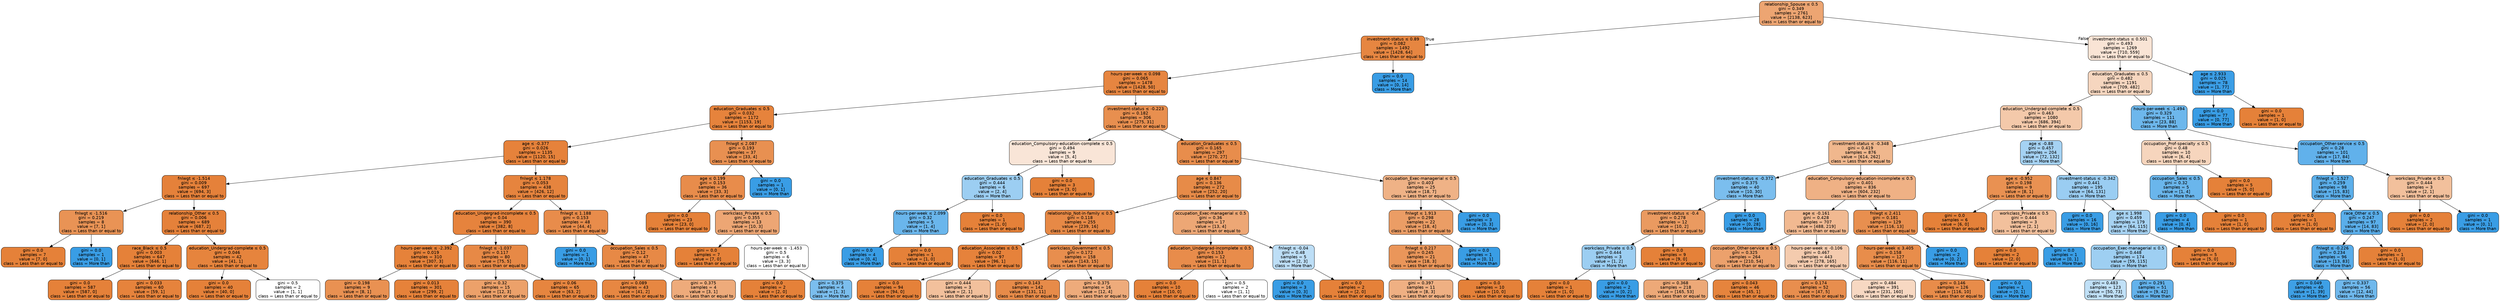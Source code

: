 digraph Tree {
node [shape=box, style="filled, rounded", color="black", fontname=helvetica] ;
edge [fontname=helvetica] ;
0 [label=<relationship_Spouse &le; 0.5<br/>gini = 0.349<br/>samples = 2761<br/>value = [2138, 623]<br/>class = Less than or equal to>, fillcolor="#e58139b5"] ;
1 [label=<investment-status &le; 0.89<br/>gini = 0.082<br/>samples = 1492<br/>value = [1428, 64]<br/>class = Less than or equal to>, fillcolor="#e58139f4"] ;
0 -> 1 [labeldistance=2.5, labelangle=45, headlabel="True"] ;
2 [label=<hours-per-week &le; 0.098<br/>gini = 0.065<br/>samples = 1478<br/>value = [1428, 50]<br/>class = Less than or equal to>, fillcolor="#e58139f6"] ;
1 -> 2 ;
3 [label=<education_Graduates &le; 0.5<br/>gini = 0.032<br/>samples = 1172<br/>value = [1153, 19]<br/>class = Less than or equal to>, fillcolor="#e58139fb"] ;
2 -> 3 ;
4 [label=<age &le; -0.377<br/>gini = 0.026<br/>samples = 1135<br/>value = [1120, 15]<br/>class = Less than or equal to>, fillcolor="#e58139fc"] ;
3 -> 4 ;
5 [label=<fnlwgt &le; -1.514<br/>gini = 0.009<br/>samples = 697<br/>value = [694, 3]<br/>class = Less than or equal to>, fillcolor="#e58139fe"] ;
4 -> 5 ;
6 [label=<fnlwgt &le; -1.516<br/>gini = 0.219<br/>samples = 8<br/>value = [7, 1]<br/>class = Less than or equal to>, fillcolor="#e58139db"] ;
5 -> 6 ;
7 [label=<gini = 0.0<br/>samples = 7<br/>value = [7, 0]<br/>class = Less than or equal to>, fillcolor="#e58139ff"] ;
6 -> 7 ;
8 [label=<gini = 0.0<br/>samples = 1<br/>value = [0, 1]<br/>class = More than>, fillcolor="#399de5ff"] ;
6 -> 8 ;
9 [label=<relationship_Other &le; 0.5<br/>gini = 0.006<br/>samples = 689<br/>value = [687, 2]<br/>class = Less than or equal to>, fillcolor="#e58139fe"] ;
5 -> 9 ;
10 [label=<race_Black &le; 0.5<br/>gini = 0.003<br/>samples = 647<br/>value = [646, 1]<br/>class = Less than or equal to>, fillcolor="#e58139ff"] ;
9 -> 10 ;
11 [label=<gini = 0.0<br/>samples = 587<br/>value = [587, 0]<br/>class = Less than or equal to>, fillcolor="#e58139ff"] ;
10 -> 11 ;
12 [label=<gini = 0.033<br/>samples = 60<br/>value = [59, 1]<br/>class = Less than or equal to>, fillcolor="#e58139fb"] ;
10 -> 12 ;
13 [label=<education_Undergrad-complete &le; 0.5<br/>gini = 0.046<br/>samples = 42<br/>value = [41, 1]<br/>class = Less than or equal to>, fillcolor="#e58139f9"] ;
9 -> 13 ;
14 [label=<gini = 0.0<br/>samples = 40<br/>value = [40, 0]<br/>class = Less than or equal to>, fillcolor="#e58139ff"] ;
13 -> 14 ;
15 [label=<gini = 0.5<br/>samples = 2<br/>value = [1, 1]<br/>class = Less than or equal to>, fillcolor="#e5813900"] ;
13 -> 15 ;
16 [label=<fnlwgt &le; 1.178<br/>gini = 0.053<br/>samples = 438<br/>value = [426, 12]<br/>class = Less than or equal to>, fillcolor="#e58139f8"] ;
4 -> 16 ;
17 [label=<education_Undergrad-incomplete &le; 0.5<br/>gini = 0.04<br/>samples = 390<br/>value = [382, 8]<br/>class = Less than or equal to>, fillcolor="#e58139fa"] ;
16 -> 17 ;
18 [label=<hours-per-week &le; -2.392<br/>gini = 0.019<br/>samples = 310<br/>value = [307, 3]<br/>class = Less than or equal to>, fillcolor="#e58139fd"] ;
17 -> 18 ;
19 [label=<gini = 0.198<br/>samples = 9<br/>value = [8, 1]<br/>class = Less than or equal to>, fillcolor="#e58139df"] ;
18 -> 19 ;
20 [label=<gini = 0.013<br/>samples = 301<br/>value = [299, 2]<br/>class = Less than or equal to>, fillcolor="#e58139fd"] ;
18 -> 20 ;
21 [label=<fnlwgt &le; -1.037<br/>gini = 0.117<br/>samples = 80<br/>value = [75, 5]<br/>class = Less than or equal to>, fillcolor="#e58139ee"] ;
17 -> 21 ;
22 [label=<gini = 0.32<br/>samples = 15<br/>value = [12, 3]<br/>class = Less than or equal to>, fillcolor="#e58139bf"] ;
21 -> 22 ;
23 [label=<gini = 0.06<br/>samples = 65<br/>value = [63, 2]<br/>class = Less than or equal to>, fillcolor="#e58139f7"] ;
21 -> 23 ;
24 [label=<fnlwgt &le; 1.188<br/>gini = 0.153<br/>samples = 48<br/>value = [44, 4]<br/>class = Less than or equal to>, fillcolor="#e58139e8"] ;
16 -> 24 ;
25 [label=<gini = 0.0<br/>samples = 1<br/>value = [0, 1]<br/>class = More than>, fillcolor="#399de5ff"] ;
24 -> 25 ;
26 [label=<occupation_Sales &le; 0.5<br/>gini = 0.12<br/>samples = 47<br/>value = [44, 3]<br/>class = Less than or equal to>, fillcolor="#e58139ee"] ;
24 -> 26 ;
27 [label=<gini = 0.089<br/>samples = 43<br/>value = [41, 2]<br/>class = Less than or equal to>, fillcolor="#e58139f3"] ;
26 -> 27 ;
28 [label=<gini = 0.375<br/>samples = 4<br/>value = [3, 1]<br/>class = Less than or equal to>, fillcolor="#e58139aa"] ;
26 -> 28 ;
29 [label=<fnlwgt &le; 2.087<br/>gini = 0.193<br/>samples = 37<br/>value = [33, 4]<br/>class = Less than or equal to>, fillcolor="#e58139e0"] ;
3 -> 29 ;
30 [label=<age &le; 0.199<br/>gini = 0.153<br/>samples = 36<br/>value = [33, 3]<br/>class = Less than or equal to>, fillcolor="#e58139e8"] ;
29 -> 30 ;
31 [label=<gini = 0.0<br/>samples = 23<br/>value = [23, 0]<br/>class = Less than or equal to>, fillcolor="#e58139ff"] ;
30 -> 31 ;
32 [label=<workclass_Private &le; 0.5<br/>gini = 0.355<br/>samples = 13<br/>value = [10, 3]<br/>class = Less than or equal to>, fillcolor="#e58139b3"] ;
30 -> 32 ;
33 [label=<gini = 0.0<br/>samples = 7<br/>value = [7, 0]<br/>class = Less than or equal to>, fillcolor="#e58139ff"] ;
32 -> 33 ;
34 [label=<hours-per-week &le; -1.453<br/>gini = 0.5<br/>samples = 6<br/>value = [3, 3]<br/>class = Less than or equal to>, fillcolor="#e5813900"] ;
32 -> 34 ;
35 [label=<gini = 0.0<br/>samples = 2<br/>value = [2, 0]<br/>class = Less than or equal to>, fillcolor="#e58139ff"] ;
34 -> 35 ;
36 [label=<gini = 0.375<br/>samples = 4<br/>value = [1, 3]<br/>class = More than>, fillcolor="#399de5aa"] ;
34 -> 36 ;
37 [label=<gini = 0.0<br/>samples = 1<br/>value = [0, 1]<br/>class = More than>, fillcolor="#399de5ff"] ;
29 -> 37 ;
38 [label=<investment-status &le; -0.223<br/>gini = 0.182<br/>samples = 306<br/>value = [275, 31]<br/>class = Less than or equal to>, fillcolor="#e58139e2"] ;
2 -> 38 ;
39 [label=<education_Compulsory-education-complete &le; 0.5<br/>gini = 0.494<br/>samples = 9<br/>value = [5, 4]<br/>class = Less than or equal to>, fillcolor="#e5813933"] ;
38 -> 39 ;
40 [label=<education_Graduates &le; 0.5<br/>gini = 0.444<br/>samples = 6<br/>value = [2, 4]<br/>class = More than>, fillcolor="#399de57f"] ;
39 -> 40 ;
41 [label=<hours-per-week &le; 2.099<br/>gini = 0.32<br/>samples = 5<br/>value = [1, 4]<br/>class = More than>, fillcolor="#399de5bf"] ;
40 -> 41 ;
42 [label=<gini = 0.0<br/>samples = 4<br/>value = [0, 4]<br/>class = More than>, fillcolor="#399de5ff"] ;
41 -> 42 ;
43 [label=<gini = 0.0<br/>samples = 1<br/>value = [1, 0]<br/>class = Less than or equal to>, fillcolor="#e58139ff"] ;
41 -> 43 ;
44 [label=<gini = 0.0<br/>samples = 1<br/>value = [1, 0]<br/>class = Less than or equal to>, fillcolor="#e58139ff"] ;
40 -> 44 ;
45 [label=<gini = 0.0<br/>samples = 3<br/>value = [3, 0]<br/>class = Less than or equal to>, fillcolor="#e58139ff"] ;
39 -> 45 ;
46 [label=<education_Graduates &le; 0.5<br/>gini = 0.165<br/>samples = 297<br/>value = [270, 27]<br/>class = Less than or equal to>, fillcolor="#e58139e6"] ;
38 -> 46 ;
47 [label=<age &le; 0.847<br/>gini = 0.136<br/>samples = 272<br/>value = [252, 20]<br/>class = Less than or equal to>, fillcolor="#e58139eb"] ;
46 -> 47 ;
48 [label=<relationship_Not-in-family &le; 0.5<br/>gini = 0.118<br/>samples = 255<br/>value = [239, 16]<br/>class = Less than or equal to>, fillcolor="#e58139ee"] ;
47 -> 48 ;
49 [label=<education_Associates &le; 0.5<br/>gini = 0.02<br/>samples = 97<br/>value = [96, 1]<br/>class = Less than or equal to>, fillcolor="#e58139fc"] ;
48 -> 49 ;
50 [label=<gini = 0.0<br/>samples = 94<br/>value = [94, 0]<br/>class = Less than or equal to>, fillcolor="#e58139ff"] ;
49 -> 50 ;
51 [label=<gini = 0.444<br/>samples = 3<br/>value = [2, 1]<br/>class = Less than or equal to>, fillcolor="#e581397f"] ;
49 -> 51 ;
52 [label=<workclass_Government &le; 0.5<br/>gini = 0.172<br/>samples = 158<br/>value = [143, 15]<br/>class = Less than or equal to>, fillcolor="#e58139e4"] ;
48 -> 52 ;
53 [label=<gini = 0.143<br/>samples = 142<br/>value = [131, 11]<br/>class = Less than or equal to>, fillcolor="#e58139ea"] ;
52 -> 53 ;
54 [label=<gini = 0.375<br/>samples = 16<br/>value = [12, 4]<br/>class = Less than or equal to>, fillcolor="#e58139aa"] ;
52 -> 54 ;
55 [label=<occupation_Exec-managerial &le; 0.5<br/>gini = 0.36<br/>samples = 17<br/>value = [13, 4]<br/>class = Less than or equal to>, fillcolor="#e58139b1"] ;
47 -> 55 ;
56 [label=<education_Undergrad-incomplete &le; 0.5<br/>gini = 0.153<br/>samples = 12<br/>value = [11, 1]<br/>class = Less than or equal to>, fillcolor="#e58139e8"] ;
55 -> 56 ;
57 [label=<gini = 0.0<br/>samples = 10<br/>value = [10, 0]<br/>class = Less than or equal to>, fillcolor="#e58139ff"] ;
56 -> 57 ;
58 [label=<gini = 0.5<br/>samples = 2<br/>value = [1, 1]<br/>class = Less than or equal to>, fillcolor="#e5813900"] ;
56 -> 58 ;
59 [label=<fnlwgt &le; -0.04<br/>gini = 0.48<br/>samples = 5<br/>value = [2, 3]<br/>class = More than>, fillcolor="#399de555"] ;
55 -> 59 ;
60 [label=<gini = 0.0<br/>samples = 3<br/>value = [0, 3]<br/>class = More than>, fillcolor="#399de5ff"] ;
59 -> 60 ;
61 [label=<gini = 0.0<br/>samples = 2<br/>value = [2, 0]<br/>class = Less than or equal to>, fillcolor="#e58139ff"] ;
59 -> 61 ;
62 [label=<occupation_Exec-managerial &le; 0.5<br/>gini = 0.403<br/>samples = 25<br/>value = [18, 7]<br/>class = Less than or equal to>, fillcolor="#e581399c"] ;
46 -> 62 ;
63 [label=<fnlwgt &le; 1.913<br/>gini = 0.298<br/>samples = 22<br/>value = [18, 4]<br/>class = Less than or equal to>, fillcolor="#e58139c6"] ;
62 -> 63 ;
64 [label=<fnlwgt &le; 0.217<br/>gini = 0.245<br/>samples = 21<br/>value = [18, 3]<br/>class = Less than or equal to>, fillcolor="#e58139d4"] ;
63 -> 64 ;
65 [label=<gini = 0.397<br/>samples = 11<br/>value = [8, 3]<br/>class = Less than or equal to>, fillcolor="#e581399f"] ;
64 -> 65 ;
66 [label=<gini = 0.0<br/>samples = 10<br/>value = [10, 0]<br/>class = Less than or equal to>, fillcolor="#e58139ff"] ;
64 -> 66 ;
67 [label=<gini = 0.0<br/>samples = 1<br/>value = [0, 1]<br/>class = More than>, fillcolor="#399de5ff"] ;
63 -> 67 ;
68 [label=<gini = 0.0<br/>samples = 3<br/>value = [0, 3]<br/>class = More than>, fillcolor="#399de5ff"] ;
62 -> 68 ;
69 [label=<gini = 0.0<br/>samples = 14<br/>value = [0, 14]<br/>class = More than>, fillcolor="#399de5ff"] ;
1 -> 69 ;
70 [label=<investment-status &le; 0.501<br/>gini = 0.493<br/>samples = 1269<br/>value = [710, 559]<br/>class = Less than or equal to>, fillcolor="#e5813936"] ;
0 -> 70 [labeldistance=2.5, labelangle=-45, headlabel="False"] ;
71 [label=<education_Graduates &le; 0.5<br/>gini = 0.482<br/>samples = 1191<br/>value = [709, 482]<br/>class = Less than or equal to>, fillcolor="#e5813952"] ;
70 -> 71 ;
72 [label=<education_Undergrad-complete &le; 0.5<br/>gini = 0.463<br/>samples = 1080<br/>value = [686, 394]<br/>class = Less than or equal to>, fillcolor="#e581396d"] ;
71 -> 72 ;
73 [label=<investment-status &le; -0.348<br/>gini = 0.419<br/>samples = 876<br/>value = [614, 262]<br/>class = Less than or equal to>, fillcolor="#e5813992"] ;
72 -> 73 ;
74 [label=<investment-status &le; -0.372<br/>gini = 0.375<br/>samples = 40<br/>value = [10, 30]<br/>class = More than>, fillcolor="#399de5aa"] ;
73 -> 74 ;
75 [label=<investment-status &le; -0.4<br/>gini = 0.278<br/>samples = 12<br/>value = [10, 2]<br/>class = Less than or equal to>, fillcolor="#e58139cc"] ;
74 -> 75 ;
76 [label=<workclass_Private &le; 0.5<br/>gini = 0.444<br/>samples = 3<br/>value = [1, 2]<br/>class = More than>, fillcolor="#399de57f"] ;
75 -> 76 ;
77 [label=<gini = 0.0<br/>samples = 1<br/>value = [1, 0]<br/>class = Less than or equal to>, fillcolor="#e58139ff"] ;
76 -> 77 ;
78 [label=<gini = 0.0<br/>samples = 2<br/>value = [0, 2]<br/>class = More than>, fillcolor="#399de5ff"] ;
76 -> 78 ;
79 [label=<gini = 0.0<br/>samples = 9<br/>value = [9, 0]<br/>class = Less than or equal to>, fillcolor="#e58139ff"] ;
75 -> 79 ;
80 [label=<gini = 0.0<br/>samples = 28<br/>value = [0, 28]<br/>class = More than>, fillcolor="#399de5ff"] ;
74 -> 80 ;
81 [label=<education_Compulsory-education-incomplete &le; 0.5<br/>gini = 0.401<br/>samples = 836<br/>value = [604, 232]<br/>class = Less than or equal to>, fillcolor="#e581399d"] ;
73 -> 81 ;
82 [label=<age &le; -0.161<br/>gini = 0.428<br/>samples = 707<br/>value = [488, 219]<br/>class = Less than or equal to>, fillcolor="#e581398d"] ;
81 -> 82 ;
83 [label=<occupation_Other-service &le; 0.5<br/>gini = 0.325<br/>samples = 264<br/>value = [210, 54]<br/>class = Less than or equal to>, fillcolor="#e58139bd"] ;
82 -> 83 ;
84 [label=<gini = 0.368<br/>samples = 218<br/>value = [165, 53]<br/>class = Less than or equal to>, fillcolor="#e58139ad"] ;
83 -> 84 ;
85 [label=<gini = 0.043<br/>samples = 46<br/>value = [45, 1]<br/>class = Less than or equal to>, fillcolor="#e58139f9"] ;
83 -> 85 ;
86 [label=<hours-per-week &le; -0.106<br/>gini = 0.467<br/>samples = 443<br/>value = [278, 165]<br/>class = Less than or equal to>, fillcolor="#e5813968"] ;
82 -> 86 ;
87 [label=<gini = 0.174<br/>samples = 52<br/>value = [47, 5]<br/>class = Less than or equal to>, fillcolor="#e58139e4"] ;
86 -> 87 ;
88 [label=<gini = 0.484<br/>samples = 391<br/>value = [231, 160]<br/>class = Less than or equal to>, fillcolor="#e581394e"] ;
86 -> 88 ;
89 [label=<fnlwgt &le; 2.411<br/>gini = 0.181<br/>samples = 129<br/>value = [116, 13]<br/>class = Less than or equal to>, fillcolor="#e58139e2"] ;
81 -> 89 ;
90 [label=<hours-per-week &le; 3.405<br/>gini = 0.158<br/>samples = 127<br/>value = [116, 11]<br/>class = Less than or equal to>, fillcolor="#e58139e7"] ;
89 -> 90 ;
91 [label=<gini = 0.146<br/>samples = 126<br/>value = [116, 10]<br/>class = Less than or equal to>, fillcolor="#e58139e9"] ;
90 -> 91 ;
92 [label=<gini = 0.0<br/>samples = 1<br/>value = [0, 1]<br/>class = More than>, fillcolor="#399de5ff"] ;
90 -> 92 ;
93 [label=<gini = 0.0<br/>samples = 2<br/>value = [0, 2]<br/>class = More than>, fillcolor="#399de5ff"] ;
89 -> 93 ;
94 [label=<age &le; -0.88<br/>gini = 0.457<br/>samples = 204<br/>value = [72, 132]<br/>class = More than>, fillcolor="#399de574"] ;
72 -> 94 ;
95 [label=<age &le; -0.952<br/>gini = 0.198<br/>samples = 9<br/>value = [8, 1]<br/>class = Less than or equal to>, fillcolor="#e58139df"] ;
94 -> 95 ;
96 [label=<gini = 0.0<br/>samples = 6<br/>value = [6, 0]<br/>class = Less than or equal to>, fillcolor="#e58139ff"] ;
95 -> 96 ;
97 [label=<workclass_Private &le; 0.5<br/>gini = 0.444<br/>samples = 3<br/>value = [2, 1]<br/>class = Less than or equal to>, fillcolor="#e581397f"] ;
95 -> 97 ;
98 [label=<gini = 0.0<br/>samples = 2<br/>value = [2, 0]<br/>class = Less than or equal to>, fillcolor="#e58139ff"] ;
97 -> 98 ;
99 [label=<gini = 0.0<br/>samples = 1<br/>value = [0, 1]<br/>class = More than>, fillcolor="#399de5ff"] ;
97 -> 99 ;
100 [label=<investment-status &le; -0.342<br/>gini = 0.441<br/>samples = 195<br/>value = [64, 131]<br/>class = More than>, fillcolor="#399de582"] ;
94 -> 100 ;
101 [label=<gini = 0.0<br/>samples = 16<br/>value = [0, 16]<br/>class = More than>, fillcolor="#399de5ff"] ;
100 -> 101 ;
102 [label=<age &le; 1.998<br/>gini = 0.459<br/>samples = 179<br/>value = [64, 115]<br/>class = More than>, fillcolor="#399de571"] ;
100 -> 102 ;
103 [label=<occupation_Exec-managerial &le; 0.5<br/>gini = 0.448<br/>samples = 174<br/>value = [59, 115]<br/>class = More than>, fillcolor="#399de57c"] ;
102 -> 103 ;
104 [label=<gini = 0.483<br/>samples = 123<br/>value = [50, 73]<br/>class = More than>, fillcolor="#399de550"] ;
103 -> 104 ;
105 [label=<gini = 0.291<br/>samples = 51<br/>value = [9, 42]<br/>class = More than>, fillcolor="#399de5c8"] ;
103 -> 105 ;
106 [label=<gini = 0.0<br/>samples = 5<br/>value = [5, 0]<br/>class = Less than or equal to>, fillcolor="#e58139ff"] ;
102 -> 106 ;
107 [label=<hours-per-week &le; -1.494<br/>gini = 0.329<br/>samples = 111<br/>value = [23, 88]<br/>class = More than>, fillcolor="#399de5bc"] ;
71 -> 107 ;
108 [label=<occupation_Prof-specialty &le; 0.5<br/>gini = 0.48<br/>samples = 10<br/>value = [6, 4]<br/>class = Less than or equal to>, fillcolor="#e5813955"] ;
107 -> 108 ;
109 [label=<occupation_Sales &le; 0.5<br/>gini = 0.32<br/>samples = 5<br/>value = [1, 4]<br/>class = More than>, fillcolor="#399de5bf"] ;
108 -> 109 ;
110 [label=<gini = 0.0<br/>samples = 4<br/>value = [0, 4]<br/>class = More than>, fillcolor="#399de5ff"] ;
109 -> 110 ;
111 [label=<gini = 0.0<br/>samples = 1<br/>value = [1, 0]<br/>class = Less than or equal to>, fillcolor="#e58139ff"] ;
109 -> 111 ;
112 [label=<gini = 0.0<br/>samples = 5<br/>value = [5, 0]<br/>class = Less than or equal to>, fillcolor="#e58139ff"] ;
108 -> 112 ;
113 [label=<occupation_Other-service &le; 0.5<br/>gini = 0.28<br/>samples = 101<br/>value = [17, 84]<br/>class = More than>, fillcolor="#399de5cb"] ;
107 -> 113 ;
114 [label=<fnlwgt &le; -1.527<br/>gini = 0.259<br/>samples = 98<br/>value = [15, 83]<br/>class = More than>, fillcolor="#399de5d1"] ;
113 -> 114 ;
115 [label=<gini = 0.0<br/>samples = 1<br/>value = [1, 0]<br/>class = Less than or equal to>, fillcolor="#e58139ff"] ;
114 -> 115 ;
116 [label=<race_Other &le; 0.5<br/>gini = 0.247<br/>samples = 97<br/>value = [14, 83]<br/>class = More than>, fillcolor="#399de5d4"] ;
114 -> 116 ;
117 [label=<fnlwgt &le; -0.226<br/>gini = 0.234<br/>samples = 96<br/>value = [13, 83]<br/>class = More than>, fillcolor="#399de5d7"] ;
116 -> 117 ;
118 [label=<gini = 0.049<br/>samples = 40<br/>value = [1, 39]<br/>class = More than>, fillcolor="#399de5f8"] ;
117 -> 118 ;
119 [label=<gini = 0.337<br/>samples = 56<br/>value = [12, 44]<br/>class = More than>, fillcolor="#399de5b9"] ;
117 -> 119 ;
120 [label=<gini = 0.0<br/>samples = 1<br/>value = [1, 0]<br/>class = Less than or equal to>, fillcolor="#e58139ff"] ;
116 -> 120 ;
121 [label=<workclass_Private &le; 0.5<br/>gini = 0.444<br/>samples = 3<br/>value = [2, 1]<br/>class = Less than or equal to>, fillcolor="#e581397f"] ;
113 -> 121 ;
122 [label=<gini = 0.0<br/>samples = 2<br/>value = [2, 0]<br/>class = Less than or equal to>, fillcolor="#e58139ff"] ;
121 -> 122 ;
123 [label=<gini = 0.0<br/>samples = 1<br/>value = [0, 1]<br/>class = More than>, fillcolor="#399de5ff"] ;
121 -> 123 ;
124 [label=<age &le; 2.933<br/>gini = 0.025<br/>samples = 78<br/>value = [1, 77]<br/>class = More than>, fillcolor="#399de5fc"] ;
70 -> 124 ;
125 [label=<gini = 0.0<br/>samples = 77<br/>value = [0, 77]<br/>class = More than>, fillcolor="#399de5ff"] ;
124 -> 125 ;
126 [label=<gini = 0.0<br/>samples = 1<br/>value = [1, 0]<br/>class = Less than or equal to>, fillcolor="#e58139ff"] ;
124 -> 126 ;
}